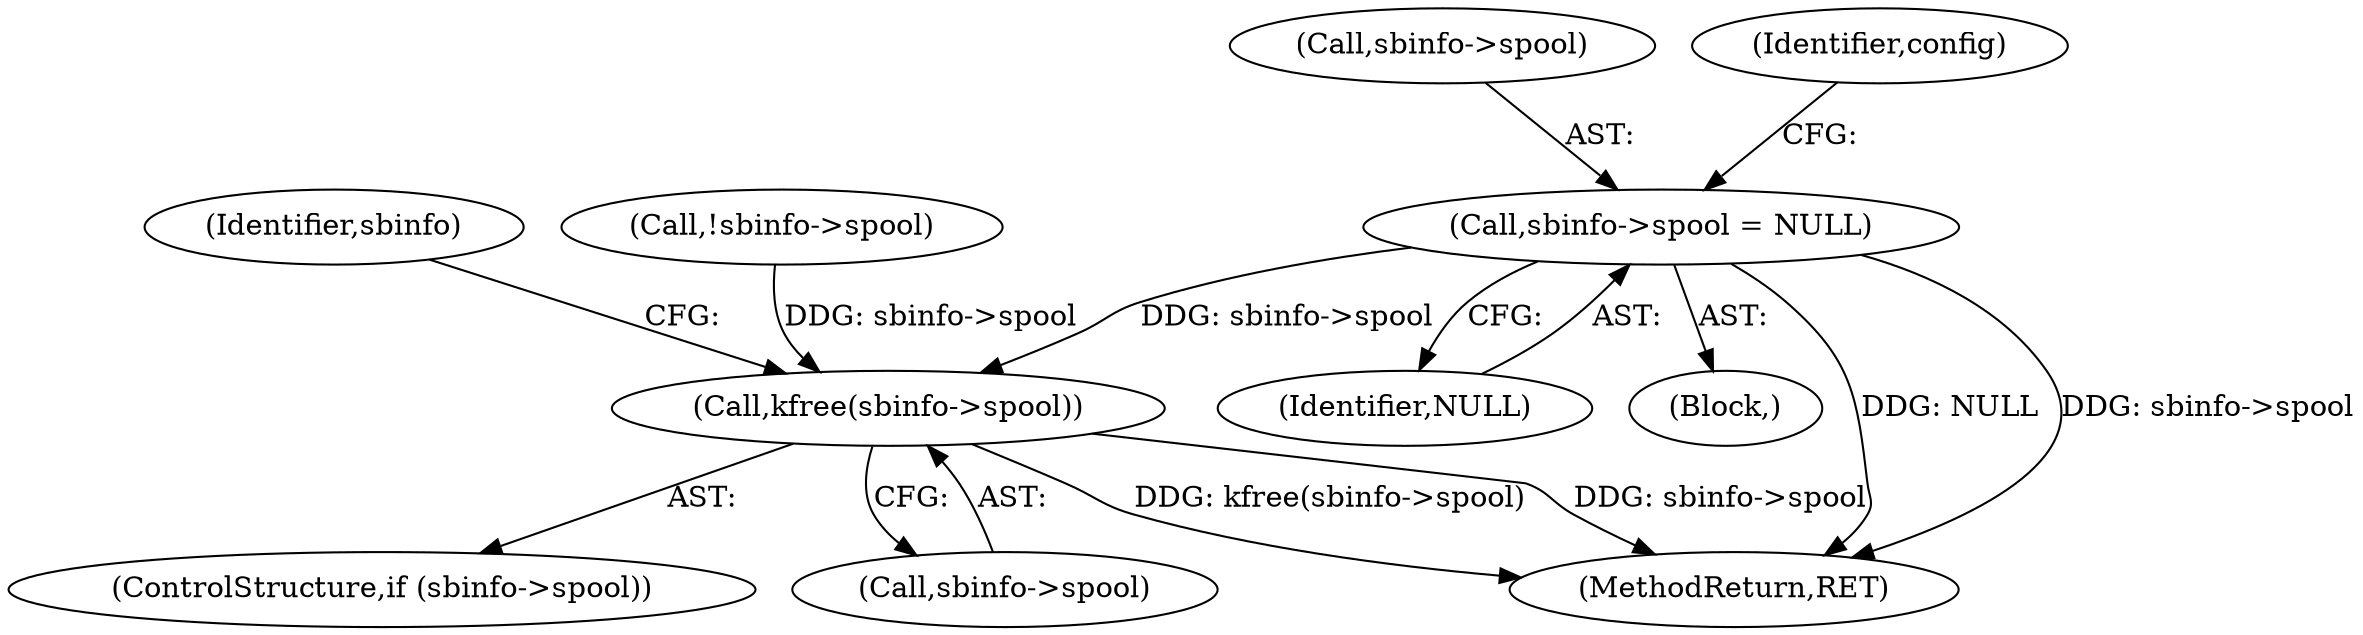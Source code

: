 digraph "0_linux_90481622d75715bfcb68501280a917dbfe516029_1@pointer" {
"1000201" [label="(Call,sbinfo->spool = NULL)"];
"1000298" [label="(Call,kfree(sbinfo->spool))"];
"1000205" [label="(Identifier,NULL)"];
"1000294" [label="(ControlStructure,if (sbinfo->spool))"];
"1000299" [label="(Call,sbinfo->spool)"];
"1000201" [label="(Call,sbinfo->spool = NULL)"];
"1000106" [label="(Block,)"];
"1000303" [label="(Identifier,sbinfo)"];
"1000298" [label="(Call,kfree(sbinfo->spool))"];
"1000307" [label="(MethodReturn,RET)"];
"1000223" [label="(Call,!sbinfo->spool)"];
"1000202" [label="(Call,sbinfo->spool)"];
"1000209" [label="(Identifier,config)"];
"1000201" -> "1000106"  [label="AST: "];
"1000201" -> "1000205"  [label="CFG: "];
"1000202" -> "1000201"  [label="AST: "];
"1000205" -> "1000201"  [label="AST: "];
"1000209" -> "1000201"  [label="CFG: "];
"1000201" -> "1000307"  [label="DDG: NULL"];
"1000201" -> "1000307"  [label="DDG: sbinfo->spool"];
"1000201" -> "1000298"  [label="DDG: sbinfo->spool"];
"1000298" -> "1000294"  [label="AST: "];
"1000298" -> "1000299"  [label="CFG: "];
"1000299" -> "1000298"  [label="AST: "];
"1000303" -> "1000298"  [label="CFG: "];
"1000298" -> "1000307"  [label="DDG: kfree(sbinfo->spool)"];
"1000298" -> "1000307"  [label="DDG: sbinfo->spool"];
"1000223" -> "1000298"  [label="DDG: sbinfo->spool"];
}
